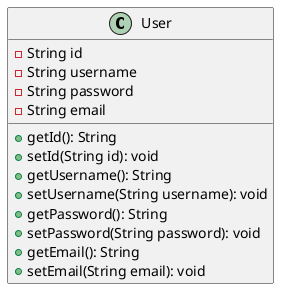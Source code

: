 @startuml
class User {
    - String id
    - String username
    - String password
    - String email

    + getId(): String
    + setId(String id): void
    + getUsername(): String
    + setUsername(String username): void
    + getPassword(): String
    + setPassword(String password): void
    + getEmail(): String
    + setEmail(String email): void
}
@enduml